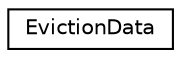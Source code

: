 digraph "Graphical Class Hierarchy"
{
 // LATEX_PDF_SIZE
  edge [fontname="Helvetica",fontsize="10",labelfontname="Helvetica",labelfontsize="10"];
  node [fontname="Helvetica",fontsize="10",shape=record];
  rankdir="LR";
  Node0 [label="EvictionData",height=0.2,width=0.4,color="black", fillcolor="white", style="filled",URL="$struct_eviction_data.html",tooltip=" "];
}
